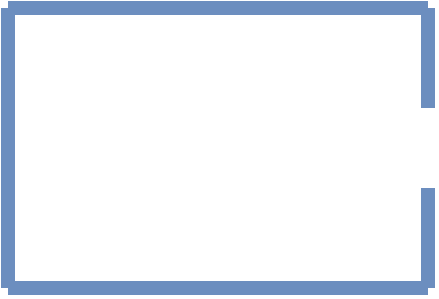 <mxfile version="14.7.7" type="device"><diagram id="LxNua6_L9wjBm1mmC6Sh" name="Page-1"><mxGraphModel dx="1038" dy="489" grid="1" gridSize="10" guides="1" tooltips="1" connect="1" arrows="1" fold="1" page="1" pageScale="1" pageWidth="850" pageHeight="1100" math="0" shadow="0"><root><mxCell id="0"/><mxCell id="1" parent="0"/><mxCell id="cSMLLCoN74uoCXKmIjwb-1" value="" style="endArrow=none;html=1;fillColor=#dae8fc;strokeColor=#6c8ebf;strokeWidth=7;" edge="1" parent="1"><mxGeometry width="50" height="50" relative="1" as="geometry"><mxPoint x="140.0" y="290" as="sourcePoint"/><mxPoint x="140.0" y="150" as="targetPoint"/></mxGeometry></mxCell><mxCell id="cSMLLCoN74uoCXKmIjwb-2" value="" style="endArrow=none;html=1;fillColor=#dae8fc;strokeColor=#6c8ebf;strokeWidth=7;" edge="1" parent="1"><mxGeometry width="50" height="50" relative="1" as="geometry"><mxPoint x="350" y="290" as="sourcePoint"/><mxPoint x="140.0" y="290" as="targetPoint"/></mxGeometry></mxCell><mxCell id="cSMLLCoN74uoCXKmIjwb-3" value="" style="endArrow=none;html=1;fillColor=#dae8fc;strokeColor=#6c8ebf;strokeWidth=7;" edge="1" parent="1"><mxGeometry width="50" height="50" relative="1" as="geometry"><mxPoint x="350" y="150" as="sourcePoint"/><mxPoint x="140.0" y="150" as="targetPoint"/></mxGeometry></mxCell><mxCell id="cSMLLCoN74uoCXKmIjwb-4" value="" style="endArrow=none;html=1;fillColor=#dae8fc;strokeColor=#6c8ebf;strokeWidth=7;" edge="1" parent="1"><mxGeometry width="50" height="50" relative="1" as="geometry"><mxPoint x="350" y="290" as="sourcePoint"/><mxPoint x="350" y="240" as="targetPoint"/></mxGeometry></mxCell><mxCell id="cSMLLCoN74uoCXKmIjwb-5" value="" style="endArrow=none;html=1;fillColor=#dae8fc;strokeColor=#6c8ebf;strokeWidth=7;" edge="1" parent="1"><mxGeometry width="50" height="50" relative="1" as="geometry"><mxPoint x="350" y="200" as="sourcePoint"/><mxPoint x="350" y="150" as="targetPoint"/></mxGeometry></mxCell></root></mxGraphModel></diagram></mxfile>